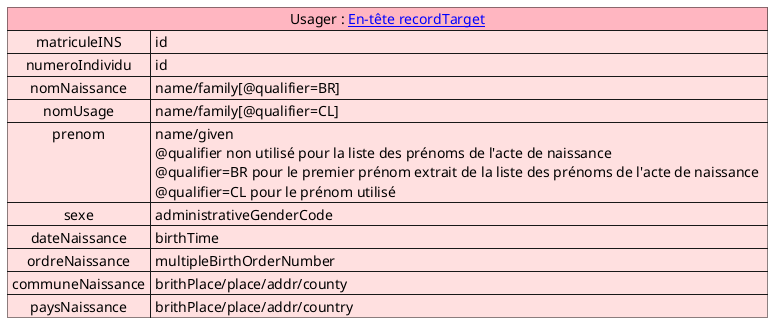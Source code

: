 @startuml


map "Usager : [[contenu_dossier_entete_cda.html En-tête recordTarget]]" as Usager #back:IMPLEMENTATION;header:LightPink {
    matriculeINS => id
    numeroIndividu => id
    nomNaissance => name/family[@qualifier=BR]
    nomUsage => name/family[@qualifier=CL]
    prenom => name/given \n@qualifier non utilisé pour la liste des prénoms de l'acte de naissance \n@qualifier=BR pour le premier prénom extrait de la liste des prénoms de l'acte de naissance \n@qualifier=CL pour le prénom utilisé
    sexe=> administrativeGenderCode
    dateNaissance => birthTime
    ordreNaissance => multipleBirthOrderNumber
    communeNaissance => brithPlace/place/addr/county
    paysNaissance => brithPlace/place/addr/country
}

@enduml